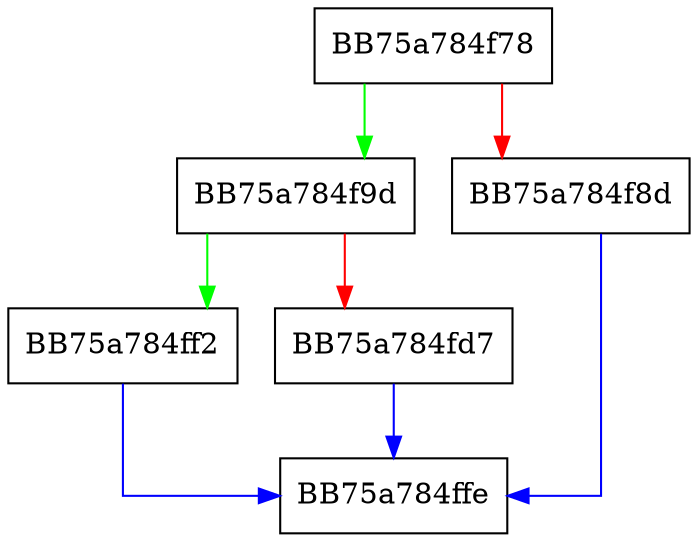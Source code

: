 digraph getAddressOf {
  node [shape="box"];
  graph [splines=ortho];
  BB75a784f78 -> BB75a784f9d [color="green"];
  BB75a784f78 -> BB75a784f8d [color="red"];
  BB75a784f8d -> BB75a784ffe [color="blue"];
  BB75a784f9d -> BB75a784ff2 [color="green"];
  BB75a784f9d -> BB75a784fd7 [color="red"];
  BB75a784fd7 -> BB75a784ffe [color="blue"];
  BB75a784ff2 -> BB75a784ffe [color="blue"];
}